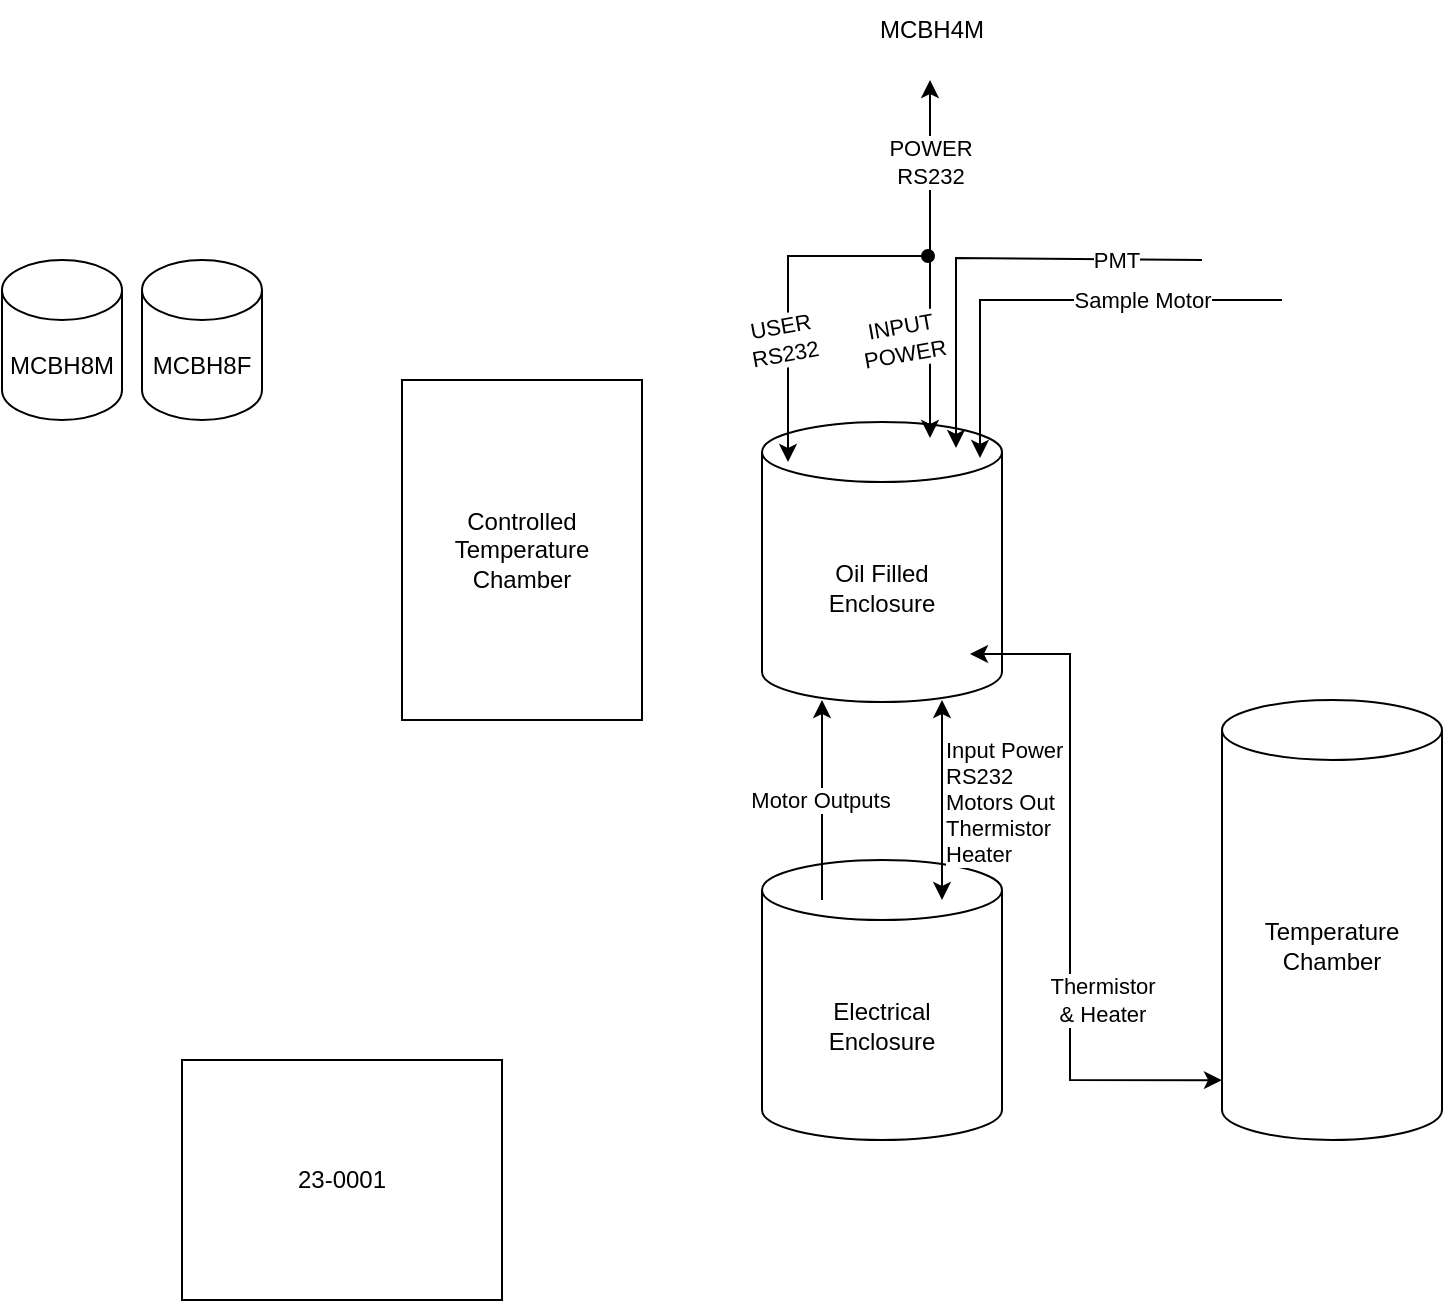 <mxfile version="20.8.23" type="github">
  <diagram name="Page-1" id="7e0a89b8-554c-2b80-1dc8-d5c74ca68de4">
    <mxGraphModel dx="385" dy="553" grid="1" gridSize="10" guides="1" tooltips="1" connect="1" arrows="1" fold="1" page="1" pageScale="1" pageWidth="1100" pageHeight="850" background="none" math="0" shadow="0">
      <root>
        <mxCell id="0" />
        <mxCell id="1" parent="0" />
        <mxCell id="8wuc50-cAhY-tL6VJsR6-7" value="Electrical&lt;br&gt;Enclosure" style="shape=cylinder3;whiteSpace=wrap;html=1;boundedLbl=1;backgroundOutline=1;size=15;" vertex="1" parent="1">
          <mxGeometry x="420" y="520" width="120" height="140" as="geometry" />
        </mxCell>
        <mxCell id="8wuc50-cAhY-tL6VJsR6-3" value="Controlled&lt;br&gt;Temperature&lt;br&gt;Chamber" style="rounded=0;whiteSpace=wrap;html=1;" vertex="1" parent="1">
          <mxGeometry x="240" y="280" width="120" height="170" as="geometry" />
        </mxCell>
        <mxCell id="8wuc50-cAhY-tL6VJsR6-4" value="23-0001" style="rounded=0;whiteSpace=wrap;html=1;" vertex="1" parent="1">
          <mxGeometry x="130" y="620" width="160" height="120" as="geometry" />
        </mxCell>
        <mxCell id="8wuc50-cAhY-tL6VJsR6-5" value="MCBH8M" style="shape=cylinder3;whiteSpace=wrap;html=1;boundedLbl=1;backgroundOutline=1;size=15;" vertex="1" parent="1">
          <mxGeometry x="40" y="220" width="60" height="80" as="geometry" />
        </mxCell>
        <mxCell id="8wuc50-cAhY-tL6VJsR6-6" value="MCBH8F" style="shape=cylinder3;whiteSpace=wrap;html=1;boundedLbl=1;backgroundOutline=1;size=15;" vertex="1" parent="1">
          <mxGeometry x="110" y="220" width="60" height="80" as="geometry" />
        </mxCell>
        <mxCell id="8wuc50-cAhY-tL6VJsR6-11" style="edgeStyle=orthogonalEdgeStyle;rounded=0;orthogonalLoop=1;jettySize=auto;html=1;exitX=0.25;exitY=0.143;exitDx=0;exitDy=0;exitPerimeter=0;" edge="1" parent="1" source="8wuc50-cAhY-tL6VJsR6-7">
          <mxGeometry relative="1" as="geometry">
            <mxPoint x="430" y="530" as="sourcePoint" />
            <mxPoint x="450" y="440" as="targetPoint" />
          </mxGeometry>
        </mxCell>
        <mxCell id="8wuc50-cAhY-tL6VJsR6-22" value="Motor Outputs" style="edgeLabel;html=1;align=center;verticalAlign=middle;resizable=0;points=[];" vertex="1" connectable="0" parent="8wuc50-cAhY-tL6VJsR6-11">
          <mxGeometry x="0.159" y="1" relative="1" as="geometry">
            <mxPoint y="8" as="offset" />
          </mxGeometry>
        </mxCell>
        <mxCell id="8wuc50-cAhY-tL6VJsR6-9" value="Oil Filled&lt;br&gt;Enclosure" style="shape=cylinder3;whiteSpace=wrap;html=1;boundedLbl=1;backgroundOutline=1;size=15;" vertex="1" parent="1">
          <mxGeometry x="420" y="301" width="120" height="140" as="geometry" />
        </mxCell>
        <mxCell id="8wuc50-cAhY-tL6VJsR6-15" style="edgeStyle=orthogonalEdgeStyle;rounded=0;orthogonalLoop=1;jettySize=auto;html=1;exitX=0.25;exitY=0.143;exitDx=0;exitDy=0;exitPerimeter=0;startArrow=classic;startFill=1;" edge="1" parent="1">
          <mxGeometry relative="1" as="geometry">
            <mxPoint x="510" y="540" as="sourcePoint" />
            <mxPoint x="510" y="440" as="targetPoint" />
          </mxGeometry>
        </mxCell>
        <mxCell id="8wuc50-cAhY-tL6VJsR6-16" value="Input Power&lt;br&gt;RS232&lt;br&gt;Motors Out&lt;br&gt;Thermistor&lt;br&gt;Heater" style="edgeLabel;html=1;align=left;verticalAlign=middle;resizable=0;points=[];" vertex="1" connectable="0" parent="8wuc50-cAhY-tL6VJsR6-15">
          <mxGeometry x="-0.247" y="1" relative="1" as="geometry">
            <mxPoint x="1" y="-12" as="offset" />
          </mxGeometry>
        </mxCell>
        <mxCell id="8wuc50-cAhY-tL6VJsR6-23" value="" style="endArrow=oval;startArrow=classic;html=1;rounded=0;startFill=1;endFill=1;" edge="1" parent="1">
          <mxGeometry width="50" height="50" relative="1" as="geometry">
            <mxPoint x="433" y="321" as="sourcePoint" />
            <mxPoint x="503" y="218" as="targetPoint" />
            <Array as="points">
              <mxPoint x="433" y="218" />
            </Array>
          </mxGeometry>
        </mxCell>
        <mxCell id="8wuc50-cAhY-tL6VJsR6-25" value="USER&lt;br&gt;RS232" style="edgeLabel;html=1;align=center;verticalAlign=middle;resizable=0;points=[];rotation=-10;" vertex="1" connectable="0" parent="8wuc50-cAhY-tL6VJsR6-23">
          <mxGeometry x="-0.242" y="1" relative="1" as="geometry">
            <mxPoint x="-2" y="4" as="offset" />
          </mxGeometry>
        </mxCell>
        <mxCell id="8wuc50-cAhY-tL6VJsR6-24" value="" style="endArrow=classic;html=1;rounded=0;startArrow=classic;startFill=1;" edge="1" parent="1">
          <mxGeometry width="50" height="50" relative="1" as="geometry">
            <mxPoint x="504" y="130" as="sourcePoint" />
            <mxPoint x="504" y="309" as="targetPoint" />
          </mxGeometry>
        </mxCell>
        <mxCell id="8wuc50-cAhY-tL6VJsR6-26" value="INPUT&lt;br&gt;POWER" style="edgeLabel;html=1;align=center;verticalAlign=middle;resizable=0;points=[];rotation=-10;" vertex="1" connectable="0" parent="8wuc50-cAhY-tL6VJsR6-24">
          <mxGeometry x="0.238" y="-2" relative="1" as="geometry">
            <mxPoint x="-12" y="19" as="offset" />
          </mxGeometry>
        </mxCell>
        <mxCell id="8wuc50-cAhY-tL6VJsR6-27" value="POWER&lt;br&gt;RS232" style="edgeLabel;html=1;align=center;verticalAlign=middle;resizable=0;points=[];" vertex="1" connectable="0" parent="8wuc50-cAhY-tL6VJsR6-24">
          <mxGeometry x="-0.617" relative="1" as="geometry">
            <mxPoint y="6" as="offset" />
          </mxGeometry>
        </mxCell>
        <mxCell id="8wuc50-cAhY-tL6VJsR6-28" value="" style="endArrow=classic;html=1;rounded=0;" edge="1" parent="1">
          <mxGeometry width="50" height="50" relative="1" as="geometry">
            <mxPoint x="640" y="220" as="sourcePoint" />
            <mxPoint x="517" y="314" as="targetPoint" />
            <Array as="points">
              <mxPoint x="517" y="219" />
            </Array>
          </mxGeometry>
        </mxCell>
        <mxCell id="8wuc50-cAhY-tL6VJsR6-30" value="PMT" style="edgeLabel;html=1;align=center;verticalAlign=middle;resizable=0;points=[];" vertex="1" connectable="0" parent="8wuc50-cAhY-tL6VJsR6-28">
          <mxGeometry x="-0.6" relative="1" as="geometry">
            <mxPoint as="offset" />
          </mxGeometry>
        </mxCell>
        <mxCell id="8wuc50-cAhY-tL6VJsR6-29" value="" style="endArrow=classic;html=1;rounded=0;" edge="1" parent="1">
          <mxGeometry width="50" height="50" relative="1" as="geometry">
            <mxPoint x="680" y="240" as="sourcePoint" />
            <mxPoint x="529" y="319" as="targetPoint" />
            <Array as="points">
              <mxPoint x="590" y="240" />
              <mxPoint x="529" y="240" />
            </Array>
          </mxGeometry>
        </mxCell>
        <mxCell id="8wuc50-cAhY-tL6VJsR6-31" value="Sample Motor" style="edgeLabel;html=1;align=center;verticalAlign=middle;resizable=0;points=[];" vertex="1" connectable="0" parent="8wuc50-cAhY-tL6VJsR6-29">
          <mxGeometry x="-0.64" relative="1" as="geometry">
            <mxPoint x="-29" as="offset" />
          </mxGeometry>
        </mxCell>
        <mxCell id="8wuc50-cAhY-tL6VJsR6-32" value="MCBH4M" style="text;strokeColor=none;align=center;fillColor=none;html=1;verticalAlign=middle;whiteSpace=wrap;rounded=0;" vertex="1" parent="1">
          <mxGeometry x="470" y="90" width="70" height="30" as="geometry" />
        </mxCell>
        <mxCell id="8wuc50-cAhY-tL6VJsR6-33" value="Temperature&lt;br&gt;Chamber" style="shape=cylinder3;whiteSpace=wrap;html=1;boundedLbl=1;backgroundOutline=1;size=15;" vertex="1" parent="1">
          <mxGeometry x="650" y="440" width="110" height="220" as="geometry" />
        </mxCell>
        <mxCell id="8wuc50-cAhY-tL6VJsR6-34" value="" style="endArrow=classic;startArrow=classic;html=1;rounded=0;entryX=0;entryY=0.864;entryDx=0;entryDy=0;entryPerimeter=0;" edge="1" parent="1" target="8wuc50-cAhY-tL6VJsR6-33">
          <mxGeometry width="50" height="50" relative="1" as="geometry">
            <mxPoint x="524" y="417" as="sourcePoint" />
            <mxPoint x="624" y="647.08" as="targetPoint" />
            <Array as="points">
              <mxPoint x="564" y="417" />
              <mxPoint x="574" y="417" />
              <mxPoint x="574" y="630" />
            </Array>
          </mxGeometry>
        </mxCell>
        <mxCell id="8wuc50-cAhY-tL6VJsR6-35" value="Thermistor&lt;br&gt;&amp;amp; Heater" style="edgeLabel;html=1;align=center;verticalAlign=middle;resizable=0;points=[];" vertex="1" connectable="0" parent="8wuc50-cAhY-tL6VJsR6-34">
          <mxGeometry x="0.293" y="2" relative="1" as="geometry">
            <mxPoint x="14" y="4" as="offset" />
          </mxGeometry>
        </mxCell>
      </root>
    </mxGraphModel>
  </diagram>
</mxfile>
